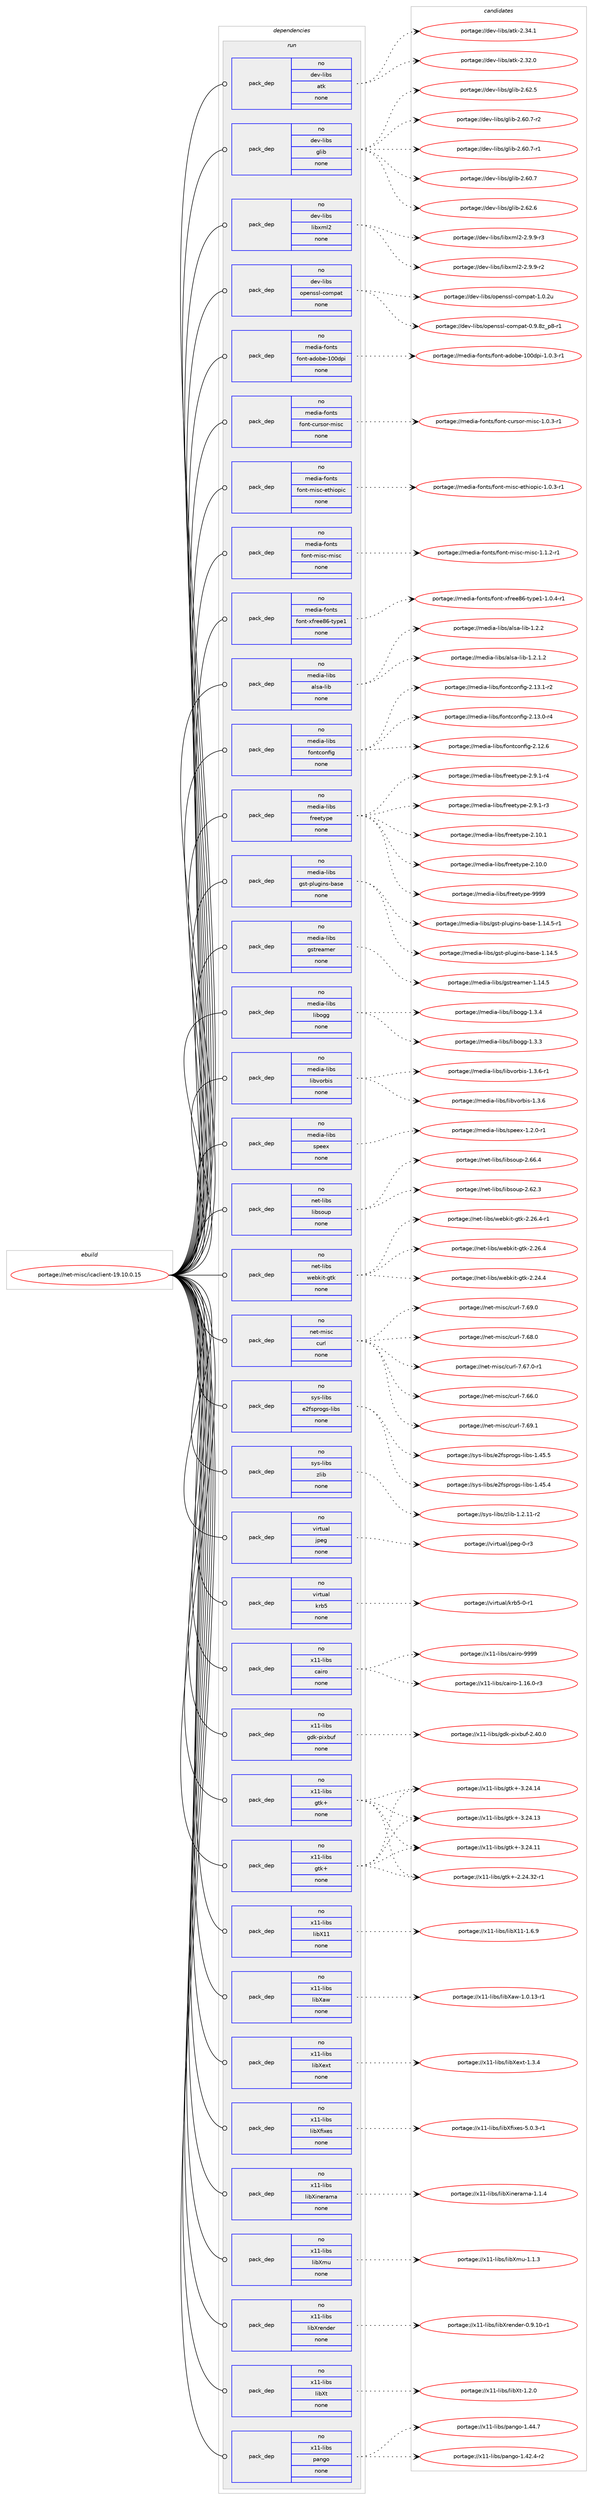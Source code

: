 digraph prolog {

# *************
# Graph options
# *************

newrank=true;
concentrate=true;
compound=true;
graph [rankdir=LR,fontname=Helvetica,fontsize=10,ranksep=1.5];#, ranksep=2.5, nodesep=0.2];
edge  [arrowhead=vee];
node  [fontname=Helvetica,fontsize=10];

# **********
# The ebuild
# **********

subgraph cluster_leftcol {
color=gray;
rank=same;
label=<<i>ebuild</i>>;
id [label="portage://net-misc/icaclient-19.10.0.15", color=red, width=4, href="../net-misc/icaclient-19.10.0.15.svg"];
}

# ****************
# The dependencies
# ****************

subgraph cluster_midcol {
color=gray;
label=<<i>dependencies</i>>;
subgraph cluster_compile {
fillcolor="#eeeeee";
style=filled;
label=<<i>compile</i>>;
}
subgraph cluster_compileandrun {
fillcolor="#eeeeee";
style=filled;
label=<<i>compile and run</i>>;
}
subgraph cluster_run {
fillcolor="#eeeeee";
style=filled;
label=<<i>run</i>>;
subgraph pack17373 {
dependency21119 [label=<<TABLE BORDER="0" CELLBORDER="1" CELLSPACING="0" CELLPADDING="4" WIDTH="220"><TR><TD ROWSPAN="6" CELLPADDING="30">pack_dep</TD></TR><TR><TD WIDTH="110">no</TD></TR><TR><TD>dev-libs</TD></TR><TR><TD>atk</TD></TR><TR><TD>none</TD></TR><TR><TD></TD></TR></TABLE>>, shape=none, color=blue];
}
id:e -> dependency21119:w [weight=20,style="solid",arrowhead="odot"];
subgraph pack17374 {
dependency21120 [label=<<TABLE BORDER="0" CELLBORDER="1" CELLSPACING="0" CELLPADDING="4" WIDTH="220"><TR><TD ROWSPAN="6" CELLPADDING="30">pack_dep</TD></TR><TR><TD WIDTH="110">no</TD></TR><TR><TD>dev-libs</TD></TR><TR><TD>glib</TD></TR><TR><TD>none</TD></TR><TR><TD></TD></TR></TABLE>>, shape=none, color=blue];
}
id:e -> dependency21120:w [weight=20,style="solid",arrowhead="odot"];
subgraph pack17375 {
dependency21121 [label=<<TABLE BORDER="0" CELLBORDER="1" CELLSPACING="0" CELLPADDING="4" WIDTH="220"><TR><TD ROWSPAN="6" CELLPADDING="30">pack_dep</TD></TR><TR><TD WIDTH="110">no</TD></TR><TR><TD>dev-libs</TD></TR><TR><TD>libxml2</TD></TR><TR><TD>none</TD></TR><TR><TD></TD></TR></TABLE>>, shape=none, color=blue];
}
id:e -> dependency21121:w [weight=20,style="solid",arrowhead="odot"];
subgraph pack17376 {
dependency21122 [label=<<TABLE BORDER="0" CELLBORDER="1" CELLSPACING="0" CELLPADDING="4" WIDTH="220"><TR><TD ROWSPAN="6" CELLPADDING="30">pack_dep</TD></TR><TR><TD WIDTH="110">no</TD></TR><TR><TD>dev-libs</TD></TR><TR><TD>openssl-compat</TD></TR><TR><TD>none</TD></TR><TR><TD></TD></TR></TABLE>>, shape=none, color=blue];
}
id:e -> dependency21122:w [weight=20,style="solid",arrowhead="odot"];
subgraph pack17377 {
dependency21123 [label=<<TABLE BORDER="0" CELLBORDER="1" CELLSPACING="0" CELLPADDING="4" WIDTH="220"><TR><TD ROWSPAN="6" CELLPADDING="30">pack_dep</TD></TR><TR><TD WIDTH="110">no</TD></TR><TR><TD>media-fonts</TD></TR><TR><TD>font-adobe-100dpi</TD></TR><TR><TD>none</TD></TR><TR><TD></TD></TR></TABLE>>, shape=none, color=blue];
}
id:e -> dependency21123:w [weight=20,style="solid",arrowhead="odot"];
subgraph pack17378 {
dependency21124 [label=<<TABLE BORDER="0" CELLBORDER="1" CELLSPACING="0" CELLPADDING="4" WIDTH="220"><TR><TD ROWSPAN="6" CELLPADDING="30">pack_dep</TD></TR><TR><TD WIDTH="110">no</TD></TR><TR><TD>media-fonts</TD></TR><TR><TD>font-cursor-misc</TD></TR><TR><TD>none</TD></TR><TR><TD></TD></TR></TABLE>>, shape=none, color=blue];
}
id:e -> dependency21124:w [weight=20,style="solid",arrowhead="odot"];
subgraph pack17379 {
dependency21125 [label=<<TABLE BORDER="0" CELLBORDER="1" CELLSPACING="0" CELLPADDING="4" WIDTH="220"><TR><TD ROWSPAN="6" CELLPADDING="30">pack_dep</TD></TR><TR><TD WIDTH="110">no</TD></TR><TR><TD>media-fonts</TD></TR><TR><TD>font-misc-ethiopic</TD></TR><TR><TD>none</TD></TR><TR><TD></TD></TR></TABLE>>, shape=none, color=blue];
}
id:e -> dependency21125:w [weight=20,style="solid",arrowhead="odot"];
subgraph pack17380 {
dependency21126 [label=<<TABLE BORDER="0" CELLBORDER="1" CELLSPACING="0" CELLPADDING="4" WIDTH="220"><TR><TD ROWSPAN="6" CELLPADDING="30">pack_dep</TD></TR><TR><TD WIDTH="110">no</TD></TR><TR><TD>media-fonts</TD></TR><TR><TD>font-misc-misc</TD></TR><TR><TD>none</TD></TR><TR><TD></TD></TR></TABLE>>, shape=none, color=blue];
}
id:e -> dependency21126:w [weight=20,style="solid",arrowhead="odot"];
subgraph pack17381 {
dependency21127 [label=<<TABLE BORDER="0" CELLBORDER="1" CELLSPACING="0" CELLPADDING="4" WIDTH="220"><TR><TD ROWSPAN="6" CELLPADDING="30">pack_dep</TD></TR><TR><TD WIDTH="110">no</TD></TR><TR><TD>media-fonts</TD></TR><TR><TD>font-xfree86-type1</TD></TR><TR><TD>none</TD></TR><TR><TD></TD></TR></TABLE>>, shape=none, color=blue];
}
id:e -> dependency21127:w [weight=20,style="solid",arrowhead="odot"];
subgraph pack17382 {
dependency21128 [label=<<TABLE BORDER="0" CELLBORDER="1" CELLSPACING="0" CELLPADDING="4" WIDTH="220"><TR><TD ROWSPAN="6" CELLPADDING="30">pack_dep</TD></TR><TR><TD WIDTH="110">no</TD></TR><TR><TD>media-libs</TD></TR><TR><TD>alsa-lib</TD></TR><TR><TD>none</TD></TR><TR><TD></TD></TR></TABLE>>, shape=none, color=blue];
}
id:e -> dependency21128:w [weight=20,style="solid",arrowhead="odot"];
subgraph pack17383 {
dependency21129 [label=<<TABLE BORDER="0" CELLBORDER="1" CELLSPACING="0" CELLPADDING="4" WIDTH="220"><TR><TD ROWSPAN="6" CELLPADDING="30">pack_dep</TD></TR><TR><TD WIDTH="110">no</TD></TR><TR><TD>media-libs</TD></TR><TR><TD>fontconfig</TD></TR><TR><TD>none</TD></TR><TR><TD></TD></TR></TABLE>>, shape=none, color=blue];
}
id:e -> dependency21129:w [weight=20,style="solid",arrowhead="odot"];
subgraph pack17384 {
dependency21130 [label=<<TABLE BORDER="0" CELLBORDER="1" CELLSPACING="0" CELLPADDING="4" WIDTH="220"><TR><TD ROWSPAN="6" CELLPADDING="30">pack_dep</TD></TR><TR><TD WIDTH="110">no</TD></TR><TR><TD>media-libs</TD></TR><TR><TD>freetype</TD></TR><TR><TD>none</TD></TR><TR><TD></TD></TR></TABLE>>, shape=none, color=blue];
}
id:e -> dependency21130:w [weight=20,style="solid",arrowhead="odot"];
subgraph pack17385 {
dependency21131 [label=<<TABLE BORDER="0" CELLBORDER="1" CELLSPACING="0" CELLPADDING="4" WIDTH="220"><TR><TD ROWSPAN="6" CELLPADDING="30">pack_dep</TD></TR><TR><TD WIDTH="110">no</TD></TR><TR><TD>media-libs</TD></TR><TR><TD>gst-plugins-base</TD></TR><TR><TD>none</TD></TR><TR><TD></TD></TR></TABLE>>, shape=none, color=blue];
}
id:e -> dependency21131:w [weight=20,style="solid",arrowhead="odot"];
subgraph pack17386 {
dependency21132 [label=<<TABLE BORDER="0" CELLBORDER="1" CELLSPACING="0" CELLPADDING="4" WIDTH="220"><TR><TD ROWSPAN="6" CELLPADDING="30">pack_dep</TD></TR><TR><TD WIDTH="110">no</TD></TR><TR><TD>media-libs</TD></TR><TR><TD>gstreamer</TD></TR><TR><TD>none</TD></TR><TR><TD></TD></TR></TABLE>>, shape=none, color=blue];
}
id:e -> dependency21132:w [weight=20,style="solid",arrowhead="odot"];
subgraph pack17387 {
dependency21133 [label=<<TABLE BORDER="0" CELLBORDER="1" CELLSPACING="0" CELLPADDING="4" WIDTH="220"><TR><TD ROWSPAN="6" CELLPADDING="30">pack_dep</TD></TR><TR><TD WIDTH="110">no</TD></TR><TR><TD>media-libs</TD></TR><TR><TD>libogg</TD></TR><TR><TD>none</TD></TR><TR><TD></TD></TR></TABLE>>, shape=none, color=blue];
}
id:e -> dependency21133:w [weight=20,style="solid",arrowhead="odot"];
subgraph pack17388 {
dependency21134 [label=<<TABLE BORDER="0" CELLBORDER="1" CELLSPACING="0" CELLPADDING="4" WIDTH="220"><TR><TD ROWSPAN="6" CELLPADDING="30">pack_dep</TD></TR><TR><TD WIDTH="110">no</TD></TR><TR><TD>media-libs</TD></TR><TR><TD>libvorbis</TD></TR><TR><TD>none</TD></TR><TR><TD></TD></TR></TABLE>>, shape=none, color=blue];
}
id:e -> dependency21134:w [weight=20,style="solid",arrowhead="odot"];
subgraph pack17389 {
dependency21135 [label=<<TABLE BORDER="0" CELLBORDER="1" CELLSPACING="0" CELLPADDING="4" WIDTH="220"><TR><TD ROWSPAN="6" CELLPADDING="30">pack_dep</TD></TR><TR><TD WIDTH="110">no</TD></TR><TR><TD>media-libs</TD></TR><TR><TD>speex</TD></TR><TR><TD>none</TD></TR><TR><TD></TD></TR></TABLE>>, shape=none, color=blue];
}
id:e -> dependency21135:w [weight=20,style="solid",arrowhead="odot"];
subgraph pack17390 {
dependency21136 [label=<<TABLE BORDER="0" CELLBORDER="1" CELLSPACING="0" CELLPADDING="4" WIDTH="220"><TR><TD ROWSPAN="6" CELLPADDING="30">pack_dep</TD></TR><TR><TD WIDTH="110">no</TD></TR><TR><TD>net-libs</TD></TR><TR><TD>libsoup</TD></TR><TR><TD>none</TD></TR><TR><TD></TD></TR></TABLE>>, shape=none, color=blue];
}
id:e -> dependency21136:w [weight=20,style="solid",arrowhead="odot"];
subgraph pack17391 {
dependency21137 [label=<<TABLE BORDER="0" CELLBORDER="1" CELLSPACING="0" CELLPADDING="4" WIDTH="220"><TR><TD ROWSPAN="6" CELLPADDING="30">pack_dep</TD></TR><TR><TD WIDTH="110">no</TD></TR><TR><TD>net-libs</TD></TR><TR><TD>webkit-gtk</TD></TR><TR><TD>none</TD></TR><TR><TD></TD></TR></TABLE>>, shape=none, color=blue];
}
id:e -> dependency21137:w [weight=20,style="solid",arrowhead="odot"];
subgraph pack17392 {
dependency21138 [label=<<TABLE BORDER="0" CELLBORDER="1" CELLSPACING="0" CELLPADDING="4" WIDTH="220"><TR><TD ROWSPAN="6" CELLPADDING="30">pack_dep</TD></TR><TR><TD WIDTH="110">no</TD></TR><TR><TD>net-misc</TD></TR><TR><TD>curl</TD></TR><TR><TD>none</TD></TR><TR><TD></TD></TR></TABLE>>, shape=none, color=blue];
}
id:e -> dependency21138:w [weight=20,style="solid",arrowhead="odot"];
subgraph pack17393 {
dependency21139 [label=<<TABLE BORDER="0" CELLBORDER="1" CELLSPACING="0" CELLPADDING="4" WIDTH="220"><TR><TD ROWSPAN="6" CELLPADDING="30">pack_dep</TD></TR><TR><TD WIDTH="110">no</TD></TR><TR><TD>sys-libs</TD></TR><TR><TD>e2fsprogs-libs</TD></TR><TR><TD>none</TD></TR><TR><TD></TD></TR></TABLE>>, shape=none, color=blue];
}
id:e -> dependency21139:w [weight=20,style="solid",arrowhead="odot"];
subgraph pack17394 {
dependency21140 [label=<<TABLE BORDER="0" CELLBORDER="1" CELLSPACING="0" CELLPADDING="4" WIDTH="220"><TR><TD ROWSPAN="6" CELLPADDING="30">pack_dep</TD></TR><TR><TD WIDTH="110">no</TD></TR><TR><TD>sys-libs</TD></TR><TR><TD>zlib</TD></TR><TR><TD>none</TD></TR><TR><TD></TD></TR></TABLE>>, shape=none, color=blue];
}
id:e -> dependency21140:w [weight=20,style="solid",arrowhead="odot"];
subgraph pack17395 {
dependency21141 [label=<<TABLE BORDER="0" CELLBORDER="1" CELLSPACING="0" CELLPADDING="4" WIDTH="220"><TR><TD ROWSPAN="6" CELLPADDING="30">pack_dep</TD></TR><TR><TD WIDTH="110">no</TD></TR><TR><TD>virtual</TD></TR><TR><TD>jpeg</TD></TR><TR><TD>none</TD></TR><TR><TD></TD></TR></TABLE>>, shape=none, color=blue];
}
id:e -> dependency21141:w [weight=20,style="solid",arrowhead="odot"];
subgraph pack17396 {
dependency21142 [label=<<TABLE BORDER="0" CELLBORDER="1" CELLSPACING="0" CELLPADDING="4" WIDTH="220"><TR><TD ROWSPAN="6" CELLPADDING="30">pack_dep</TD></TR><TR><TD WIDTH="110">no</TD></TR><TR><TD>virtual</TD></TR><TR><TD>krb5</TD></TR><TR><TD>none</TD></TR><TR><TD></TD></TR></TABLE>>, shape=none, color=blue];
}
id:e -> dependency21142:w [weight=20,style="solid",arrowhead="odot"];
subgraph pack17397 {
dependency21143 [label=<<TABLE BORDER="0" CELLBORDER="1" CELLSPACING="0" CELLPADDING="4" WIDTH="220"><TR><TD ROWSPAN="6" CELLPADDING="30">pack_dep</TD></TR><TR><TD WIDTH="110">no</TD></TR><TR><TD>x11-libs</TD></TR><TR><TD>cairo</TD></TR><TR><TD>none</TD></TR><TR><TD></TD></TR></TABLE>>, shape=none, color=blue];
}
id:e -> dependency21143:w [weight=20,style="solid",arrowhead="odot"];
subgraph pack17398 {
dependency21144 [label=<<TABLE BORDER="0" CELLBORDER="1" CELLSPACING="0" CELLPADDING="4" WIDTH="220"><TR><TD ROWSPAN="6" CELLPADDING="30">pack_dep</TD></TR><TR><TD WIDTH="110">no</TD></TR><TR><TD>x11-libs</TD></TR><TR><TD>gdk-pixbuf</TD></TR><TR><TD>none</TD></TR><TR><TD></TD></TR></TABLE>>, shape=none, color=blue];
}
id:e -> dependency21144:w [weight=20,style="solid",arrowhead="odot"];
subgraph pack17399 {
dependency21145 [label=<<TABLE BORDER="0" CELLBORDER="1" CELLSPACING="0" CELLPADDING="4" WIDTH="220"><TR><TD ROWSPAN="6" CELLPADDING="30">pack_dep</TD></TR><TR><TD WIDTH="110">no</TD></TR><TR><TD>x11-libs</TD></TR><TR><TD>gtk+</TD></TR><TR><TD>none</TD></TR><TR><TD></TD></TR></TABLE>>, shape=none, color=blue];
}
id:e -> dependency21145:w [weight=20,style="solid",arrowhead="odot"];
subgraph pack17400 {
dependency21146 [label=<<TABLE BORDER="0" CELLBORDER="1" CELLSPACING="0" CELLPADDING="4" WIDTH="220"><TR><TD ROWSPAN="6" CELLPADDING="30">pack_dep</TD></TR><TR><TD WIDTH="110">no</TD></TR><TR><TD>x11-libs</TD></TR><TR><TD>gtk+</TD></TR><TR><TD>none</TD></TR><TR><TD></TD></TR></TABLE>>, shape=none, color=blue];
}
id:e -> dependency21146:w [weight=20,style="solid",arrowhead="odot"];
subgraph pack17401 {
dependency21147 [label=<<TABLE BORDER="0" CELLBORDER="1" CELLSPACING="0" CELLPADDING="4" WIDTH="220"><TR><TD ROWSPAN="6" CELLPADDING="30">pack_dep</TD></TR><TR><TD WIDTH="110">no</TD></TR><TR><TD>x11-libs</TD></TR><TR><TD>libX11</TD></TR><TR><TD>none</TD></TR><TR><TD></TD></TR></TABLE>>, shape=none, color=blue];
}
id:e -> dependency21147:w [weight=20,style="solid",arrowhead="odot"];
subgraph pack17402 {
dependency21148 [label=<<TABLE BORDER="0" CELLBORDER="1" CELLSPACING="0" CELLPADDING="4" WIDTH="220"><TR><TD ROWSPAN="6" CELLPADDING="30">pack_dep</TD></TR><TR><TD WIDTH="110">no</TD></TR><TR><TD>x11-libs</TD></TR><TR><TD>libXaw</TD></TR><TR><TD>none</TD></TR><TR><TD></TD></TR></TABLE>>, shape=none, color=blue];
}
id:e -> dependency21148:w [weight=20,style="solid",arrowhead="odot"];
subgraph pack17403 {
dependency21149 [label=<<TABLE BORDER="0" CELLBORDER="1" CELLSPACING="0" CELLPADDING="4" WIDTH="220"><TR><TD ROWSPAN="6" CELLPADDING="30">pack_dep</TD></TR><TR><TD WIDTH="110">no</TD></TR><TR><TD>x11-libs</TD></TR><TR><TD>libXext</TD></TR><TR><TD>none</TD></TR><TR><TD></TD></TR></TABLE>>, shape=none, color=blue];
}
id:e -> dependency21149:w [weight=20,style="solid",arrowhead="odot"];
subgraph pack17404 {
dependency21150 [label=<<TABLE BORDER="0" CELLBORDER="1" CELLSPACING="0" CELLPADDING="4" WIDTH="220"><TR><TD ROWSPAN="6" CELLPADDING="30">pack_dep</TD></TR><TR><TD WIDTH="110">no</TD></TR><TR><TD>x11-libs</TD></TR><TR><TD>libXfixes</TD></TR><TR><TD>none</TD></TR><TR><TD></TD></TR></TABLE>>, shape=none, color=blue];
}
id:e -> dependency21150:w [weight=20,style="solid",arrowhead="odot"];
subgraph pack17405 {
dependency21151 [label=<<TABLE BORDER="0" CELLBORDER="1" CELLSPACING="0" CELLPADDING="4" WIDTH="220"><TR><TD ROWSPAN="6" CELLPADDING="30">pack_dep</TD></TR><TR><TD WIDTH="110">no</TD></TR><TR><TD>x11-libs</TD></TR><TR><TD>libXinerama</TD></TR><TR><TD>none</TD></TR><TR><TD></TD></TR></TABLE>>, shape=none, color=blue];
}
id:e -> dependency21151:w [weight=20,style="solid",arrowhead="odot"];
subgraph pack17406 {
dependency21152 [label=<<TABLE BORDER="0" CELLBORDER="1" CELLSPACING="0" CELLPADDING="4" WIDTH="220"><TR><TD ROWSPAN="6" CELLPADDING="30">pack_dep</TD></TR><TR><TD WIDTH="110">no</TD></TR><TR><TD>x11-libs</TD></TR><TR><TD>libXmu</TD></TR><TR><TD>none</TD></TR><TR><TD></TD></TR></TABLE>>, shape=none, color=blue];
}
id:e -> dependency21152:w [weight=20,style="solid",arrowhead="odot"];
subgraph pack17407 {
dependency21153 [label=<<TABLE BORDER="0" CELLBORDER="1" CELLSPACING="0" CELLPADDING="4" WIDTH="220"><TR><TD ROWSPAN="6" CELLPADDING="30">pack_dep</TD></TR><TR><TD WIDTH="110">no</TD></TR><TR><TD>x11-libs</TD></TR><TR><TD>libXrender</TD></TR><TR><TD>none</TD></TR><TR><TD></TD></TR></TABLE>>, shape=none, color=blue];
}
id:e -> dependency21153:w [weight=20,style="solid",arrowhead="odot"];
subgraph pack17408 {
dependency21154 [label=<<TABLE BORDER="0" CELLBORDER="1" CELLSPACING="0" CELLPADDING="4" WIDTH="220"><TR><TD ROWSPAN="6" CELLPADDING="30">pack_dep</TD></TR><TR><TD WIDTH="110">no</TD></TR><TR><TD>x11-libs</TD></TR><TR><TD>libXt</TD></TR><TR><TD>none</TD></TR><TR><TD></TD></TR></TABLE>>, shape=none, color=blue];
}
id:e -> dependency21154:w [weight=20,style="solid",arrowhead="odot"];
subgraph pack17409 {
dependency21155 [label=<<TABLE BORDER="0" CELLBORDER="1" CELLSPACING="0" CELLPADDING="4" WIDTH="220"><TR><TD ROWSPAN="6" CELLPADDING="30">pack_dep</TD></TR><TR><TD WIDTH="110">no</TD></TR><TR><TD>x11-libs</TD></TR><TR><TD>pango</TD></TR><TR><TD>none</TD></TR><TR><TD></TD></TR></TABLE>>, shape=none, color=blue];
}
id:e -> dependency21155:w [weight=20,style="solid",arrowhead="odot"];
}
}

# **************
# The candidates
# **************

subgraph cluster_choices {
rank=same;
color=gray;
label=<<i>candidates</i>>;

subgraph choice17373 {
color=black;
nodesep=1;
choice1001011184510810598115479711610745504651524649 [label="portage://dev-libs/atk-2.34.1", color=red, width=4,href="../dev-libs/atk-2.34.1.svg"];
choice1001011184510810598115479711610745504651504648 [label="portage://dev-libs/atk-2.32.0", color=red, width=4,href="../dev-libs/atk-2.32.0.svg"];
dependency21119:e -> choice1001011184510810598115479711610745504651524649:w [style=dotted,weight="100"];
dependency21119:e -> choice1001011184510810598115479711610745504651504648:w [style=dotted,weight="100"];
}
subgraph choice17374 {
color=black;
nodesep=1;
choice1001011184510810598115471031081059845504654504654 [label="portage://dev-libs/glib-2.62.6", color=red, width=4,href="../dev-libs/glib-2.62.6.svg"];
choice1001011184510810598115471031081059845504654504653 [label="portage://dev-libs/glib-2.62.5", color=red, width=4,href="../dev-libs/glib-2.62.5.svg"];
choice10010111845108105981154710310810598455046544846554511450 [label="portage://dev-libs/glib-2.60.7-r2", color=red, width=4,href="../dev-libs/glib-2.60.7-r2.svg"];
choice10010111845108105981154710310810598455046544846554511449 [label="portage://dev-libs/glib-2.60.7-r1", color=red, width=4,href="../dev-libs/glib-2.60.7-r1.svg"];
choice1001011184510810598115471031081059845504654484655 [label="portage://dev-libs/glib-2.60.7", color=red, width=4,href="../dev-libs/glib-2.60.7.svg"];
dependency21120:e -> choice1001011184510810598115471031081059845504654504654:w [style=dotted,weight="100"];
dependency21120:e -> choice1001011184510810598115471031081059845504654504653:w [style=dotted,weight="100"];
dependency21120:e -> choice10010111845108105981154710310810598455046544846554511450:w [style=dotted,weight="100"];
dependency21120:e -> choice10010111845108105981154710310810598455046544846554511449:w [style=dotted,weight="100"];
dependency21120:e -> choice1001011184510810598115471031081059845504654484655:w [style=dotted,weight="100"];
}
subgraph choice17375 {
color=black;
nodesep=1;
choice10010111845108105981154710810598120109108504550465746574511451 [label="portage://dev-libs/libxml2-2.9.9-r3", color=red, width=4,href="../dev-libs/libxml2-2.9.9-r3.svg"];
choice10010111845108105981154710810598120109108504550465746574511450 [label="portage://dev-libs/libxml2-2.9.9-r2", color=red, width=4,href="../dev-libs/libxml2-2.9.9-r2.svg"];
dependency21121:e -> choice10010111845108105981154710810598120109108504550465746574511451:w [style=dotted,weight="100"];
dependency21121:e -> choice10010111845108105981154710810598120109108504550465746574511450:w [style=dotted,weight="100"];
}
subgraph choice17376 {
color=black;
nodesep=1;
choice100101118451081059811547111112101110115115108459911110911297116454946484650117 [label="portage://dev-libs/openssl-compat-1.0.2u", color=red, width=4,href="../dev-libs/openssl-compat-1.0.2u.svg"];
choice10010111845108105981154711111210111011511510845991111091129711645484657465612295112564511449 [label="portage://dev-libs/openssl-compat-0.9.8z_p8-r1", color=red, width=4,href="../dev-libs/openssl-compat-0.9.8z_p8-r1.svg"];
dependency21122:e -> choice100101118451081059811547111112101110115115108459911110911297116454946484650117:w [style=dotted,weight="100"];
dependency21122:e -> choice10010111845108105981154711111210111011511510845991111091129711645484657465612295112564511449:w [style=dotted,weight="100"];
}
subgraph choice17377 {
color=black;
nodesep=1;
choice109101100105974510211111011611547102111110116459710011198101454948481001121054549464846514511449 [label="portage://media-fonts/font-adobe-100dpi-1.0.3-r1", color=red, width=4,href="../media-fonts/font-adobe-100dpi-1.0.3-r1.svg"];
dependency21123:e -> choice109101100105974510211111011611547102111110116459710011198101454948481001121054549464846514511449:w [style=dotted,weight="100"];
}
subgraph choice17378 {
color=black;
nodesep=1;
choice109101100105974510211111011611547102111110116459911711411511111445109105115994549464846514511449 [label="portage://media-fonts/font-cursor-misc-1.0.3-r1", color=red, width=4,href="../media-fonts/font-cursor-misc-1.0.3-r1.svg"];
dependency21124:e -> choice109101100105974510211111011611547102111110116459911711411511111445109105115994549464846514511449:w [style=dotted,weight="100"];
}
subgraph choice17379 {
color=black;
nodesep=1;
choice109101100105974510211111011611547102111110116451091051159945101116104105111112105994549464846514511449 [label="portage://media-fonts/font-misc-ethiopic-1.0.3-r1", color=red, width=4,href="../media-fonts/font-misc-ethiopic-1.0.3-r1.svg"];
dependency21125:e -> choice109101100105974510211111011611547102111110116451091051159945101116104105111112105994549464846514511449:w [style=dotted,weight="100"];
}
subgraph choice17380 {
color=black;
nodesep=1;
choice109101100105974510211111011611547102111110116451091051159945109105115994549464946504511449 [label="portage://media-fonts/font-misc-misc-1.1.2-r1", color=red, width=4,href="../media-fonts/font-misc-misc-1.1.2-r1.svg"];
dependency21126:e -> choice109101100105974510211111011611547102111110116451091051159945109105115994549464946504511449:w [style=dotted,weight="100"];
}
subgraph choice17381 {
color=black;
nodesep=1;
choice10910110010597451021111101161154710211111011645120102114101101565445116121112101494549464846524511449 [label="portage://media-fonts/font-xfree86-type1-1.0.4-r1", color=red, width=4,href="../media-fonts/font-xfree86-type1-1.0.4-r1.svg"];
dependency21127:e -> choice10910110010597451021111101161154710211111011645120102114101101565445116121112101494549464846524511449:w [style=dotted,weight="100"];
}
subgraph choice17382 {
color=black;
nodesep=1;
choice1091011001059745108105981154797108115974510810598454946504650 [label="portage://media-libs/alsa-lib-1.2.2", color=red, width=4,href="../media-libs/alsa-lib-1.2.2.svg"];
choice10910110010597451081059811547971081159745108105984549465046494650 [label="portage://media-libs/alsa-lib-1.2.1.2", color=red, width=4,href="../media-libs/alsa-lib-1.2.1.2.svg"];
dependency21128:e -> choice1091011001059745108105981154797108115974510810598454946504650:w [style=dotted,weight="100"];
dependency21128:e -> choice10910110010597451081059811547971081159745108105984549465046494650:w [style=dotted,weight="100"];
}
subgraph choice17383 {
color=black;
nodesep=1;
choice1091011001059745108105981154710211111011699111110102105103455046495146494511450 [label="portage://media-libs/fontconfig-2.13.1-r2", color=red, width=4,href="../media-libs/fontconfig-2.13.1-r2.svg"];
choice1091011001059745108105981154710211111011699111110102105103455046495146484511452 [label="portage://media-libs/fontconfig-2.13.0-r4", color=red, width=4,href="../media-libs/fontconfig-2.13.0-r4.svg"];
choice109101100105974510810598115471021111101169911111010210510345504649504654 [label="portage://media-libs/fontconfig-2.12.6", color=red, width=4,href="../media-libs/fontconfig-2.12.6.svg"];
dependency21129:e -> choice1091011001059745108105981154710211111011699111110102105103455046495146494511450:w [style=dotted,weight="100"];
dependency21129:e -> choice1091011001059745108105981154710211111011699111110102105103455046495146484511452:w [style=dotted,weight="100"];
dependency21129:e -> choice109101100105974510810598115471021111101169911111010210510345504649504654:w [style=dotted,weight="100"];
}
subgraph choice17384 {
color=black;
nodesep=1;
choice109101100105974510810598115471021141011011161211121014557575757 [label="portage://media-libs/freetype-9999", color=red, width=4,href="../media-libs/freetype-9999.svg"];
choice109101100105974510810598115471021141011011161211121014550465746494511452 [label="portage://media-libs/freetype-2.9.1-r4", color=red, width=4,href="../media-libs/freetype-2.9.1-r4.svg"];
choice109101100105974510810598115471021141011011161211121014550465746494511451 [label="portage://media-libs/freetype-2.9.1-r3", color=red, width=4,href="../media-libs/freetype-2.9.1-r3.svg"];
choice1091011001059745108105981154710211410110111612111210145504649484649 [label="portage://media-libs/freetype-2.10.1", color=red, width=4,href="../media-libs/freetype-2.10.1.svg"];
choice1091011001059745108105981154710211410110111612111210145504649484648 [label="portage://media-libs/freetype-2.10.0", color=red, width=4,href="../media-libs/freetype-2.10.0.svg"];
dependency21130:e -> choice109101100105974510810598115471021141011011161211121014557575757:w [style=dotted,weight="100"];
dependency21130:e -> choice109101100105974510810598115471021141011011161211121014550465746494511452:w [style=dotted,weight="100"];
dependency21130:e -> choice109101100105974510810598115471021141011011161211121014550465746494511451:w [style=dotted,weight="100"];
dependency21130:e -> choice1091011001059745108105981154710211410110111612111210145504649484649:w [style=dotted,weight="100"];
dependency21130:e -> choice1091011001059745108105981154710211410110111612111210145504649484648:w [style=dotted,weight="100"];
}
subgraph choice17385 {
color=black;
nodesep=1;
choice1091011001059745108105981154710311511645112108117103105110115459897115101454946495246534511449 [label="portage://media-libs/gst-plugins-base-1.14.5-r1", color=red, width=4,href="../media-libs/gst-plugins-base-1.14.5-r1.svg"];
choice109101100105974510810598115471031151164511210811710310511011545989711510145494649524653 [label="portage://media-libs/gst-plugins-base-1.14.5", color=red, width=4,href="../media-libs/gst-plugins-base-1.14.5.svg"];
dependency21131:e -> choice1091011001059745108105981154710311511645112108117103105110115459897115101454946495246534511449:w [style=dotted,weight="100"];
dependency21131:e -> choice109101100105974510810598115471031151164511210811710310511011545989711510145494649524653:w [style=dotted,weight="100"];
}
subgraph choice17386 {
color=black;
nodesep=1;
choice109101100105974510810598115471031151161141019710910111445494649524653 [label="portage://media-libs/gstreamer-1.14.5", color=red, width=4,href="../media-libs/gstreamer-1.14.5.svg"];
dependency21132:e -> choice109101100105974510810598115471031151161141019710910111445494649524653:w [style=dotted,weight="100"];
}
subgraph choice17387 {
color=black;
nodesep=1;
choice1091011001059745108105981154710810598111103103454946514652 [label="portage://media-libs/libogg-1.3.4", color=red, width=4,href="../media-libs/libogg-1.3.4.svg"];
choice1091011001059745108105981154710810598111103103454946514651 [label="portage://media-libs/libogg-1.3.3", color=red, width=4,href="../media-libs/libogg-1.3.3.svg"];
dependency21133:e -> choice1091011001059745108105981154710810598111103103454946514652:w [style=dotted,weight="100"];
dependency21133:e -> choice1091011001059745108105981154710810598111103103454946514651:w [style=dotted,weight="100"];
}
subgraph choice17388 {
color=black;
nodesep=1;
choice1091011001059745108105981154710810598118111114981051154549465146544511449 [label="portage://media-libs/libvorbis-1.3.6-r1", color=red, width=4,href="../media-libs/libvorbis-1.3.6-r1.svg"];
choice109101100105974510810598115471081059811811111498105115454946514654 [label="portage://media-libs/libvorbis-1.3.6", color=red, width=4,href="../media-libs/libvorbis-1.3.6.svg"];
dependency21134:e -> choice1091011001059745108105981154710810598118111114981051154549465146544511449:w [style=dotted,weight="100"];
dependency21134:e -> choice109101100105974510810598115471081059811811111498105115454946514654:w [style=dotted,weight="100"];
}
subgraph choice17389 {
color=black;
nodesep=1;
choice109101100105974510810598115471151121011011204549465046484511449 [label="portage://media-libs/speex-1.2.0-r1", color=red, width=4,href="../media-libs/speex-1.2.0-r1.svg"];
dependency21135:e -> choice109101100105974510810598115471151121011011204549465046484511449:w [style=dotted,weight="100"];
}
subgraph choice17390 {
color=black;
nodesep=1;
choice1101011164510810598115471081059811511111711245504654544652 [label="portage://net-libs/libsoup-2.66.4", color=red, width=4,href="../net-libs/libsoup-2.66.4.svg"];
choice1101011164510810598115471081059811511111711245504654504651 [label="portage://net-libs/libsoup-2.62.3", color=red, width=4,href="../net-libs/libsoup-2.62.3.svg"];
dependency21136:e -> choice1101011164510810598115471081059811511111711245504654544652:w [style=dotted,weight="100"];
dependency21136:e -> choice1101011164510810598115471081059811511111711245504654504651:w [style=dotted,weight="100"];
}
subgraph choice17391 {
color=black;
nodesep=1;
choice1101011164510810598115471191019810710511645103116107455046505446524511449 [label="portage://net-libs/webkit-gtk-2.26.4-r1", color=red, width=4,href="../net-libs/webkit-gtk-2.26.4-r1.svg"];
choice110101116451081059811547119101981071051164510311610745504650544652 [label="portage://net-libs/webkit-gtk-2.26.4", color=red, width=4,href="../net-libs/webkit-gtk-2.26.4.svg"];
choice110101116451081059811547119101981071051164510311610745504650524652 [label="portage://net-libs/webkit-gtk-2.24.4", color=red, width=4,href="../net-libs/webkit-gtk-2.24.4.svg"];
dependency21137:e -> choice1101011164510810598115471191019810710511645103116107455046505446524511449:w [style=dotted,weight="100"];
dependency21137:e -> choice110101116451081059811547119101981071051164510311610745504650544652:w [style=dotted,weight="100"];
dependency21137:e -> choice110101116451081059811547119101981071051164510311610745504650524652:w [style=dotted,weight="100"];
}
subgraph choice17392 {
color=black;
nodesep=1;
choice1101011164510910511599479911711410845554654574649 [label="portage://net-misc/curl-7.69.1", color=red, width=4,href="../net-misc/curl-7.69.1.svg"];
choice1101011164510910511599479911711410845554654574648 [label="portage://net-misc/curl-7.69.0", color=red, width=4,href="../net-misc/curl-7.69.0.svg"];
choice1101011164510910511599479911711410845554654564648 [label="portage://net-misc/curl-7.68.0", color=red, width=4,href="../net-misc/curl-7.68.0.svg"];
choice11010111645109105115994799117114108455546545546484511449 [label="portage://net-misc/curl-7.67.0-r1", color=red, width=4,href="../net-misc/curl-7.67.0-r1.svg"];
choice1101011164510910511599479911711410845554654544648 [label="portage://net-misc/curl-7.66.0", color=red, width=4,href="../net-misc/curl-7.66.0.svg"];
dependency21138:e -> choice1101011164510910511599479911711410845554654574649:w [style=dotted,weight="100"];
dependency21138:e -> choice1101011164510910511599479911711410845554654574648:w [style=dotted,weight="100"];
dependency21138:e -> choice1101011164510910511599479911711410845554654564648:w [style=dotted,weight="100"];
dependency21138:e -> choice11010111645109105115994799117114108455546545546484511449:w [style=dotted,weight="100"];
dependency21138:e -> choice1101011164510910511599479911711410845554654544648:w [style=dotted,weight="100"];
}
subgraph choice17393 {
color=black;
nodesep=1;
choice11512111545108105981154710150102115112114111103115451081059811545494652534653 [label="portage://sys-libs/e2fsprogs-libs-1.45.5", color=red, width=4,href="../sys-libs/e2fsprogs-libs-1.45.5.svg"];
choice11512111545108105981154710150102115112114111103115451081059811545494652534652 [label="portage://sys-libs/e2fsprogs-libs-1.45.4", color=red, width=4,href="../sys-libs/e2fsprogs-libs-1.45.4.svg"];
dependency21139:e -> choice11512111545108105981154710150102115112114111103115451081059811545494652534653:w [style=dotted,weight="100"];
dependency21139:e -> choice11512111545108105981154710150102115112114111103115451081059811545494652534652:w [style=dotted,weight="100"];
}
subgraph choice17394 {
color=black;
nodesep=1;
choice11512111545108105981154712210810598454946504649494511450 [label="portage://sys-libs/zlib-1.2.11-r2", color=red, width=4,href="../sys-libs/zlib-1.2.11-r2.svg"];
dependency21140:e -> choice11512111545108105981154712210810598454946504649494511450:w [style=dotted,weight="100"];
}
subgraph choice17395 {
color=black;
nodesep=1;
choice118105114116117971084710611210110345484511451 [label="portage://virtual/jpeg-0-r3", color=red, width=4,href="../virtual/jpeg-0-r3.svg"];
dependency21141:e -> choice118105114116117971084710611210110345484511451:w [style=dotted,weight="100"];
}
subgraph choice17396 {
color=black;
nodesep=1;
choice1181051141161179710847107114985345484511449 [label="portage://virtual/krb5-0-r1", color=red, width=4,href="../virtual/krb5-0-r1.svg"];
dependency21142:e -> choice1181051141161179710847107114985345484511449:w [style=dotted,weight="100"];
}
subgraph choice17397 {
color=black;
nodesep=1;
choice120494945108105981154799971051141114557575757 [label="portage://x11-libs/cairo-9999", color=red, width=4,href="../x11-libs/cairo-9999.svg"];
choice12049494510810598115479997105114111454946495446484511451 [label="portage://x11-libs/cairo-1.16.0-r3", color=red, width=4,href="../x11-libs/cairo-1.16.0-r3.svg"];
dependency21143:e -> choice120494945108105981154799971051141114557575757:w [style=dotted,weight="100"];
dependency21143:e -> choice12049494510810598115479997105114111454946495446484511451:w [style=dotted,weight="100"];
}
subgraph choice17398 {
color=black;
nodesep=1;
choice1204949451081059811547103100107451121051209811710245504652484648 [label="portage://x11-libs/gdk-pixbuf-2.40.0", color=red, width=4,href="../x11-libs/gdk-pixbuf-2.40.0.svg"];
dependency21144:e -> choice1204949451081059811547103100107451121051209811710245504652484648:w [style=dotted,weight="100"];
}
subgraph choice17399 {
color=black;
nodesep=1;
choice1204949451081059811547103116107434551465052464952 [label="portage://x11-libs/gtk+-3.24.14", color=red, width=4,href="../x11-libs/gtk+-3.24.14.svg"];
choice1204949451081059811547103116107434551465052464951 [label="portage://x11-libs/gtk+-3.24.13", color=red, width=4,href="../x11-libs/gtk+-3.24.13.svg"];
choice1204949451081059811547103116107434551465052464949 [label="portage://x11-libs/gtk+-3.24.11", color=red, width=4,href="../x11-libs/gtk+-3.24.11.svg"];
choice12049494510810598115471031161074345504650524651504511449 [label="portage://x11-libs/gtk+-2.24.32-r1", color=red, width=4,href="../x11-libs/gtk+-2.24.32-r1.svg"];
dependency21145:e -> choice1204949451081059811547103116107434551465052464952:w [style=dotted,weight="100"];
dependency21145:e -> choice1204949451081059811547103116107434551465052464951:w [style=dotted,weight="100"];
dependency21145:e -> choice1204949451081059811547103116107434551465052464949:w [style=dotted,weight="100"];
dependency21145:e -> choice12049494510810598115471031161074345504650524651504511449:w [style=dotted,weight="100"];
}
subgraph choice17400 {
color=black;
nodesep=1;
choice1204949451081059811547103116107434551465052464952 [label="portage://x11-libs/gtk+-3.24.14", color=red, width=4,href="../x11-libs/gtk+-3.24.14.svg"];
choice1204949451081059811547103116107434551465052464951 [label="portage://x11-libs/gtk+-3.24.13", color=red, width=4,href="../x11-libs/gtk+-3.24.13.svg"];
choice1204949451081059811547103116107434551465052464949 [label="portage://x11-libs/gtk+-3.24.11", color=red, width=4,href="../x11-libs/gtk+-3.24.11.svg"];
choice12049494510810598115471031161074345504650524651504511449 [label="portage://x11-libs/gtk+-2.24.32-r1", color=red, width=4,href="../x11-libs/gtk+-2.24.32-r1.svg"];
dependency21146:e -> choice1204949451081059811547103116107434551465052464952:w [style=dotted,weight="100"];
dependency21146:e -> choice1204949451081059811547103116107434551465052464951:w [style=dotted,weight="100"];
dependency21146:e -> choice1204949451081059811547103116107434551465052464949:w [style=dotted,weight="100"];
dependency21146:e -> choice12049494510810598115471031161074345504650524651504511449:w [style=dotted,weight="100"];
}
subgraph choice17401 {
color=black;
nodesep=1;
choice120494945108105981154710810598884949454946544657 [label="portage://x11-libs/libX11-1.6.9", color=red, width=4,href="../x11-libs/libX11-1.6.9.svg"];
dependency21147:e -> choice120494945108105981154710810598884949454946544657:w [style=dotted,weight="100"];
}
subgraph choice17402 {
color=black;
nodesep=1;
choice1204949451081059811547108105988897119454946484649514511449 [label="portage://x11-libs/libXaw-1.0.13-r1", color=red, width=4,href="../x11-libs/libXaw-1.0.13-r1.svg"];
dependency21148:e -> choice1204949451081059811547108105988897119454946484649514511449:w [style=dotted,weight="100"];
}
subgraph choice17403 {
color=black;
nodesep=1;
choice12049494510810598115471081059888101120116454946514652 [label="portage://x11-libs/libXext-1.3.4", color=red, width=4,href="../x11-libs/libXext-1.3.4.svg"];
dependency21149:e -> choice12049494510810598115471081059888101120116454946514652:w [style=dotted,weight="100"];
}
subgraph choice17404 {
color=black;
nodesep=1;
choice120494945108105981154710810598881021051201011154553464846514511449 [label="portage://x11-libs/libXfixes-5.0.3-r1", color=red, width=4,href="../x11-libs/libXfixes-5.0.3-r1.svg"];
dependency21150:e -> choice120494945108105981154710810598881021051201011154553464846514511449:w [style=dotted,weight="100"];
}
subgraph choice17405 {
color=black;
nodesep=1;
choice120494945108105981154710810598881051101011149710997454946494652 [label="portage://x11-libs/libXinerama-1.1.4", color=red, width=4,href="../x11-libs/libXinerama-1.1.4.svg"];
dependency21151:e -> choice120494945108105981154710810598881051101011149710997454946494652:w [style=dotted,weight="100"];
}
subgraph choice17406 {
color=black;
nodesep=1;
choice12049494510810598115471081059888109117454946494651 [label="portage://x11-libs/libXmu-1.1.3", color=red, width=4,href="../x11-libs/libXmu-1.1.3.svg"];
dependency21152:e -> choice12049494510810598115471081059888109117454946494651:w [style=dotted,weight="100"];
}
subgraph choice17407 {
color=black;
nodesep=1;
choice12049494510810598115471081059888114101110100101114454846574649484511449 [label="portage://x11-libs/libXrender-0.9.10-r1", color=red, width=4,href="../x11-libs/libXrender-0.9.10-r1.svg"];
dependency21153:e -> choice12049494510810598115471081059888114101110100101114454846574649484511449:w [style=dotted,weight="100"];
}
subgraph choice17408 {
color=black;
nodesep=1;
choice12049494510810598115471081059888116454946504648 [label="portage://x11-libs/libXt-1.2.0", color=red, width=4,href="../x11-libs/libXt-1.2.0.svg"];
dependency21154:e -> choice12049494510810598115471081059888116454946504648:w [style=dotted,weight="100"];
}
subgraph choice17409 {
color=black;
nodesep=1;
choice12049494510810598115471129711010311145494652524655 [label="portage://x11-libs/pango-1.44.7", color=red, width=4,href="../x11-libs/pango-1.44.7.svg"];
choice120494945108105981154711297110103111454946525046524511450 [label="portage://x11-libs/pango-1.42.4-r2", color=red, width=4,href="../x11-libs/pango-1.42.4-r2.svg"];
dependency21155:e -> choice12049494510810598115471129711010311145494652524655:w [style=dotted,weight="100"];
dependency21155:e -> choice120494945108105981154711297110103111454946525046524511450:w [style=dotted,weight="100"];
}
}

}
